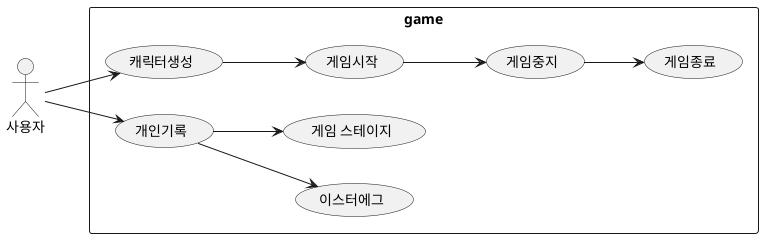 @startuml
left to right direction 
actor "사용자" as fc
rectangle game {
 usecase "캐릭터생성" as uc1
 usecase "게임시작" as uc4
 usecase "개인기록"as uc5
 usecase "게임중지" as ac1
 usecase "게임종료" as ac2
 usecase "이스터에그" as ac3
 usecase "게임 스테이지" as ac4
}

fc --> uc1
uc1 --> uc4
fc --> uc5
uc4 --> ac1
ac1 --> ac2
uc5 --> ac3
uc5 --> ac4

@enduml